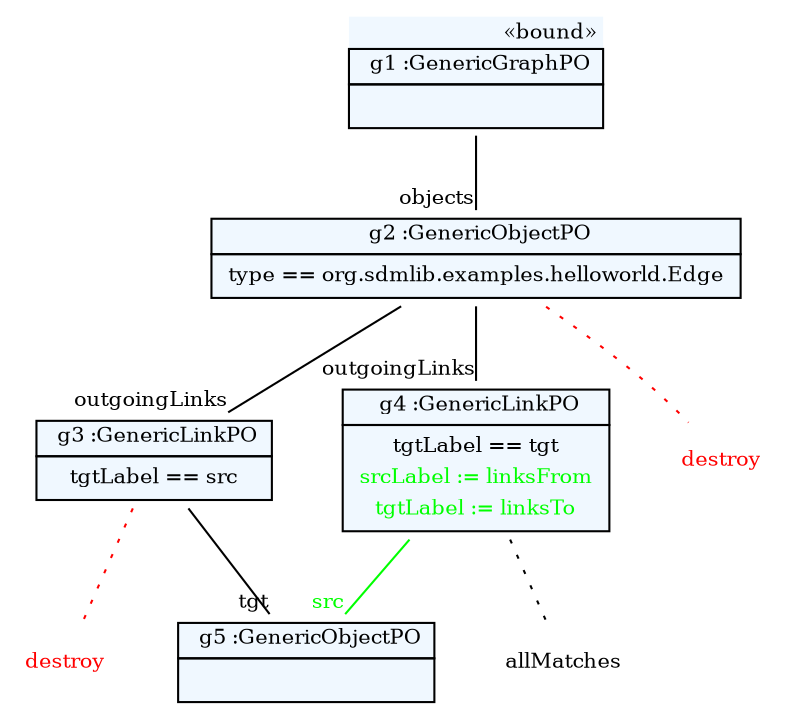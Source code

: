 graph ObjectDiagram {
   node [shape = none, fontsize = 10];
   edge [fontsize = 10];

g1 [label=<<table border='0' cellborder='1' cellspacing='0' color='black' bgcolor='aliceblue'> <tr> <td border='0' align='right'><font color='black'>&laquo;bound&raquo;</font></td></tr> <tr> <td align='center'> <font color='black'> g1 :GenericGraphPO </font></td></tr> <tr> <td align='left'> <table border='0' cellborder='0' cellspacing='0' color='black'> <tr> <td>  </td></tr></table></td></tr></table>>];
g2 [label=<<table border='0' cellborder='1' cellspacing='0' color='black' bgcolor='aliceblue'>  <tr> <td align='center'> <font color='black'> g2 :GenericObjectPO </font></td></tr> <tr> <td align='left'> <table border='0' cellborder='0' cellspacing='0' color='black'> <tr><td><font color='black'> type == org.sdmlib.examples.helloworld.Edge </font></td></tr></table></td></tr></table>>];
g3 [label=<<table border='0' cellborder='1' cellspacing='0' color='black' bgcolor='aliceblue'>  <tr> <td align='center'> <font color='black'> g3 :GenericLinkPO </font></td></tr> <tr> <td align='left'> <table border='0' cellborder='0' cellspacing='0' color='black'> <tr><td><font color='black'> tgtLabel == src </font></td></tr></table></td></tr></table>>];
g4 [label=<<table border='0' cellborder='1' cellspacing='0' color='black' bgcolor='aliceblue'>  <tr> <td align='center'> <font color='black'> g4 :GenericLinkPO </font></td></tr> <tr> <td align='left'> <table border='0' cellborder='0' cellspacing='0' color='black'> <tr><td><font color='black'> tgtLabel == tgt </font></td></tr><tr><td><font color='green'> srcLabel := linksFrom </font></td></tr><tr><td><font color='green'> tgtLabel := linksTo </font></td></tr></table></td></tr></table>>];
allMatches;
g5 [label=<<table border='0' cellborder='1' cellspacing='0' color='black' bgcolor='aliceblue'>  <tr> <td align='center'> <font color='black'> g5 :GenericObjectPO </font></td></tr> <tr> <td align='left'> <table border='0' cellborder='0' cellspacing='0' color='black'> <tr> <td>  </td></tr></table></td></tr></table>>];
d6 [label="destroy" fontcolor="red"]
d7 [label="destroy" fontcolor="red"]

g4 -- allMatches [style="dotted"];
g2 -- d6 [style="dotted" color="red" fontcolor="red"];
g3 -- d7 [style="dotted" color="red" fontcolor="red"];
g1 -- g2 [headlabel = "objects" taillabel = "" color="black" fontcolor="black"];
g2 -- g3 [headlabel = "outgoingLinks" taillabel = "" color="black" fontcolor="black"];
g2 -- g4 [headlabel = "outgoingLinks" taillabel = "" color="black" fontcolor="black"];
g3 -- g5 [headlabel = "tgt" taillabel = "" color="black" fontcolor="black"];
g4 -- g5 [headlabel = "src" taillabel = "" color="green" fontcolor="green"];
}
